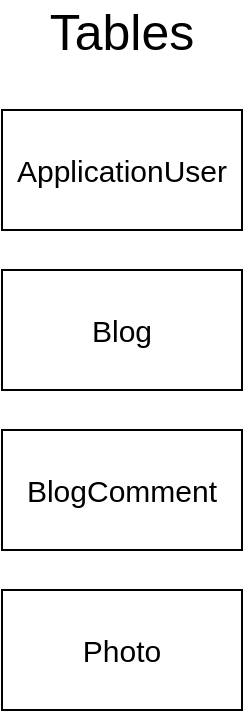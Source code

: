 <mxfile version="13.7.9" type="device" pages="4"><diagram id="LZgosUE4Dfcmf4mothe9" name="Tables"><mxGraphModel dx="1422" dy="862" grid="1" gridSize="10" guides="1" tooltips="1" connect="1" arrows="1" fold="1" page="1" pageScale="1" pageWidth="850" pageHeight="1100" math="0" shadow="0"><root><mxCell id="0"/><mxCell id="1" parent="0"/><mxCell id="3MsN_kPiGoGKFg0pfgXg-1" value="Tables" style="text;html=1;strokeColor=none;fillColor=none;align=center;verticalAlign=middle;whiteSpace=wrap;rounded=0;fontSize=25;" parent="1" vertex="1"><mxGeometry x="360" y="100" width="40" height="20" as="geometry"/></mxCell><mxCell id="3MsN_kPiGoGKFg0pfgXg-2" value="ApplicationUser" style="rounded=0;whiteSpace=wrap;html=1;fontSize=15;" parent="1" vertex="1"><mxGeometry x="320" y="150" width="120" height="60" as="geometry"/></mxCell><mxCell id="3MsN_kPiGoGKFg0pfgXg-3" value="Blog" style="rounded=0;whiteSpace=wrap;html=1;fontSize=15;" parent="1" vertex="1"><mxGeometry x="320" y="230" width="120" height="60" as="geometry"/></mxCell><mxCell id="3MsN_kPiGoGKFg0pfgXg-4" value="BlogComment" style="rounded=0;whiteSpace=wrap;html=1;fontSize=15;" parent="1" vertex="1"><mxGeometry x="320" y="310" width="120" height="60" as="geometry"/></mxCell><mxCell id="3MsN_kPiGoGKFg0pfgXg-5" value="Photo" style="rounded=0;whiteSpace=wrap;html=1;fontSize=15;" parent="1" vertex="1"><mxGeometry x="320" y="390" width="120" height="60" as="geometry"/></mxCell></root></mxGraphModel></diagram><diagram id="99AFuuaebBKVQGgW8XIp" name="Schema &amp; Views"><mxGraphModel dx="460" dy="853" grid="1" gridSize="10" guides="1" tooltips="1" connect="1" arrows="1" fold="1" page="1" pageScale="1" pageWidth="850" pageHeight="1100" math="0" shadow="0"><root><mxCell id="R9TYpYLLe0ncR477G3TD-0"/><mxCell id="R9TYpYLLe0ncR477G3TD-1" parent="R9TYpYLLe0ncR477G3TD-0"/><mxCell id="Cnq3xJdS0id09vX9ppA5-2" value="Views" style="text;html=1;strokeColor=none;fillColor=none;align=center;verticalAlign=middle;whiteSpace=wrap;rounded=0;fontSize=25;" vertex="1" parent="R9TYpYLLe0ncR477G3TD-1"><mxGeometry x="220" y="290" width="40" height="20" as="geometry"/></mxCell><mxCell id="140YnH8z0YZQi2f_HGsc-0" value="aggregate" style="rounded=0;whiteSpace=wrap;html=1;fontSize=15;" vertex="1" parent="R9TYpYLLe0ncR477G3TD-1"><mxGeometry x="180" y="180" width="120" height="60" as="geometry"/></mxCell><mxCell id="140YnH8z0YZQi2f_HGsc-1" value="Blog" style="rounded=0;whiteSpace=wrap;html=1;fontSize=15;" vertex="1" parent="R9TYpYLLe0ncR477G3TD-1"><mxGeometry x="180" y="330" width="120" height="60" as="geometry"/></mxCell><mxCell id="140YnH8z0YZQi2f_HGsc-2" value="BlogComment" style="rounded=0;whiteSpace=wrap;html=1;fontSize=15;" vertex="1" parent="R9TYpYLLe0ncR477G3TD-1"><mxGeometry x="180" y="410" width="120" height="60" as="geometry"/></mxCell><mxCell id="zo8yWeFNFUlACUov-Os3-0" value="Schema" style="text;html=1;strokeColor=none;fillColor=none;align=center;verticalAlign=middle;whiteSpace=wrap;rounded=0;fontSize=25;" vertex="1" parent="R9TYpYLLe0ncR477G3TD-1"><mxGeometry x="220" y="140" width="40" height="20" as="geometry"/></mxCell></root></mxGraphModel></diagram><diagram id="bY-pfsl2wx3E9KXtpiHM" name="Types"><mxGraphModel dx="460" dy="853" grid="1" gridSize="10" guides="1" tooltips="1" connect="1" arrows="1" fold="1" page="1" pageScale="1" pageWidth="850" pageHeight="1100" math="0" shadow="0"><root><mxCell id="RG0KnfJBdG42K60aILp_-0"/><mxCell id="RG0KnfJBdG42K60aILp_-1" parent="RG0KnfJBdG42K60aILp_-0"/><mxCell id="_htVmgshCk0xXCUiqmfD-0" value="Types" style="text;html=1;strokeColor=none;fillColor=none;align=center;verticalAlign=middle;whiteSpace=wrap;rounded=0;fontSize=25;" vertex="1" parent="RG0KnfJBdG42K60aILp_-1"><mxGeometry x="235" y="140" width="40" height="20" as="geometry"/></mxCell><mxCell id="3ZTeQv4Vs6R1_mWmxlvR-0" value="AccountType" style="rounded=0;whiteSpace=wrap;html=1;fontSize=15;" vertex="1" parent="RG0KnfJBdG42K60aILp_-1"><mxGeometry x="180" y="180" width="150" height="60" as="geometry"/></mxCell><mxCell id="3ZTeQv4Vs6R1_mWmxlvR-1" value="BlogCommentType" style="rounded=0;whiteSpace=wrap;html=1;fontSize=15;" vertex="1" parent="RG0KnfJBdG42K60aILp_-1"><mxGeometry x="180" y="260" width="150" height="60" as="geometry"/></mxCell><mxCell id="3ZTeQv4Vs6R1_mWmxlvR-2" value="BlogType" style="rounded=0;whiteSpace=wrap;html=1;fontSize=15;" vertex="1" parent="RG0KnfJBdG42K60aILp_-1"><mxGeometry x="180" y="340" width="150" height="60" as="geometry"/></mxCell><mxCell id="3ZTeQv4Vs6R1_mWmxlvR-3" value="PhotoType" style="rounded=0;whiteSpace=wrap;html=1;fontSize=15;" vertex="1" parent="RG0KnfJBdG42K60aILp_-1"><mxGeometry x="180" y="420" width="150" height="60" as="geometry"/></mxCell></root></mxGraphModel></diagram><diagram id="6YOLcdahaqTZjzrt2wlc" name="Stored Procedures"><mxGraphModel dx="780" dy="1213" grid="1" gridSize="10" guides="1" tooltips="1" connect="1" arrows="1" fold="1" page="1" pageScale="1" pageWidth="850" pageHeight="1100" math="0" shadow="0"><root><mxCell id="Tg7MmHppVMq42-wV0XNZ-0"/><mxCell id="Tg7MmHppVMq42-wV0XNZ-1" parent="Tg7MmHppVMq42-wV0XNZ-0"/><mxCell id="zIjzWbZkzgQ4kK1rb2iZ-0" value="Stored Procedures" style="text;html=1;strokeColor=none;fillColor=none;align=center;verticalAlign=middle;whiteSpace=wrap;rounded=0;fontSize=25;" vertex="1" parent="Tg7MmHppVMq42-wV0XNZ-1"><mxGeometry x="235" y="140" width="235" height="20" as="geometry"/></mxCell><mxCell id="pXjeXsQQWe849eXBsBti-0" value="Account_GetByUsername" style="rounded=0;whiteSpace=wrap;html=1;fontSize=15;" vertex="1" parent="Tg7MmHppVMq42-wV0XNZ-1"><mxGeometry x="227.5" y="190" width="242.5" height="60" as="geometry"/></mxCell><mxCell id="pXjeXsQQWe849eXBsBti-1" value="Account_Insert" style="rounded=0;whiteSpace=wrap;html=1;fontSize=15;" vertex="1" parent="Tg7MmHppVMq42-wV0XNZ-1"><mxGeometry x="227.5" y="270" width="242.5" height="60" as="geometry"/></mxCell><mxCell id="pXjeXsQQWe849eXBsBti-2" value="Blog_Delete" style="rounded=0;whiteSpace=wrap;html=1;fontSize=15;" vertex="1" parent="Tg7MmHppVMq42-wV0XNZ-1"><mxGeometry x="227.5" y="350" width="242.5" height="60" as="geometry"/></mxCell><mxCell id="pXjeXsQQWe849eXBsBti-3" value="Blog_Get" style="rounded=0;whiteSpace=wrap;html=1;fontSize=15;" vertex="1" parent="Tg7MmHppVMq42-wV0XNZ-1"><mxGeometry x="227.5" y="430" width="242.5" height="60" as="geometry"/></mxCell><mxCell id="pXjeXsQQWe849eXBsBti-4" value="Blog_GetAll" style="rounded=0;whiteSpace=wrap;html=1;fontSize=15;" vertex="1" parent="Tg7MmHppVMq42-wV0XNZ-1"><mxGeometry x="227.5" y="510" width="242.5" height="60" as="geometry"/></mxCell><mxCell id="pXjeXsQQWe849eXBsBti-5" value="Blog_GetAllFamous" style="rounded=0;whiteSpace=wrap;html=1;fontSize=15;" vertex="1" parent="Tg7MmHppVMq42-wV0XNZ-1"><mxGeometry x="227.5" y="590" width="242.5" height="60" as="geometry"/></mxCell><mxCell id="pXjeXsQQWe849eXBsBti-6" value="Blog_GetByUserId" style="rounded=0;whiteSpace=wrap;html=1;fontSize=15;" vertex="1" parent="Tg7MmHppVMq42-wV0XNZ-1"><mxGeometry x="227.5" y="670" width="242.5" height="60" as="geometry"/></mxCell><mxCell id="pXjeXsQQWe849eXBsBti-7" value="Blog_Upsert" style="rounded=0;whiteSpace=wrap;html=1;fontSize=15;" vertex="1" parent="Tg7MmHppVMq42-wV0XNZ-1"><mxGeometry x="227.5" y="750" width="242.5" height="60" as="geometry"/></mxCell><mxCell id="pXjeXsQQWe849eXBsBti-8" value="BlogComment_Delete" style="rounded=0;whiteSpace=wrap;html=1;fontSize=15;" vertex="1" parent="Tg7MmHppVMq42-wV0XNZ-1"><mxGeometry x="227.5" y="830" width="242.5" height="60" as="geometry"/></mxCell><mxCell id="pXjeXsQQWe849eXBsBti-9" value="BlogComment_GetAll" style="rounded=0;whiteSpace=wrap;html=1;fontSize=15;" vertex="1" parent="Tg7MmHppVMq42-wV0XNZ-1"><mxGeometry x="227.5" y="910" width="242.5" height="60" as="geometry"/></mxCell><mxCell id="pXjeXsQQWe849eXBsBti-10" value="BlogComment_Upsert" style="rounded=0;whiteSpace=wrap;html=1;fontSize=15;" vertex="1" parent="Tg7MmHppVMq42-wV0XNZ-1"><mxGeometry x="227.5" y="990" width="242.5" height="60" as="geometry"/></mxCell><mxCell id="pXjeXsQQWe849eXBsBti-11" value="Photo_Delete" style="rounded=0;whiteSpace=wrap;html=1;fontSize=15;" vertex="1" parent="Tg7MmHppVMq42-wV0XNZ-1"><mxGeometry x="227.5" y="1070" width="242.5" height="60" as="geometry"/></mxCell><mxCell id="pXjeXsQQWe849eXBsBti-12" value="Photo_Get" style="rounded=0;whiteSpace=wrap;html=1;fontSize=15;" vertex="1" parent="Tg7MmHppVMq42-wV0XNZ-1"><mxGeometry x="227.5" y="1150" width="242.5" height="60" as="geometry"/></mxCell><mxCell id="pXjeXsQQWe849eXBsBti-13" value="Photo_GetByUserId" style="rounded=0;whiteSpace=wrap;html=1;fontSize=15;" vertex="1" parent="Tg7MmHppVMq42-wV0XNZ-1"><mxGeometry x="227.5" y="1230" width="242.5" height="60" as="geometry"/></mxCell><mxCell id="pXjeXsQQWe849eXBsBti-14" value="Photo_Insert" style="rounded=0;whiteSpace=wrap;html=1;fontSize=15;" vertex="1" parent="Tg7MmHppVMq42-wV0XNZ-1"><mxGeometry x="231.25" y="1310" width="242.5" height="60" as="geometry"/></mxCell></root></mxGraphModel></diagram></mxfile>